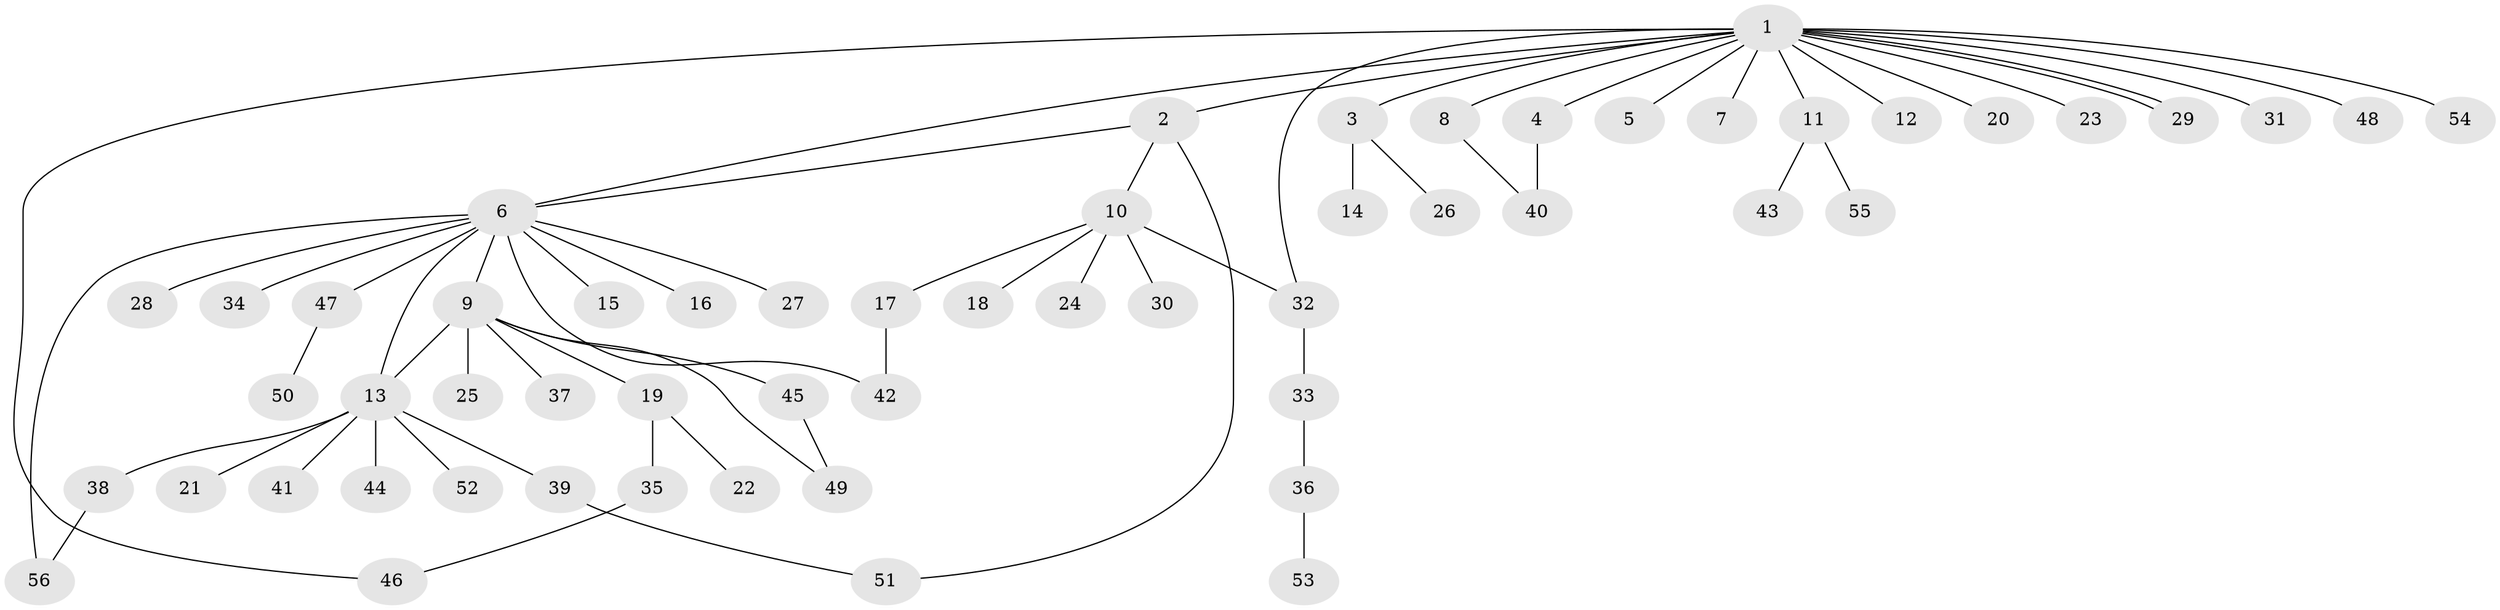 // coarse degree distribution, {17: 0.024390243902439025, 4: 0.024390243902439025, 2: 0.2682926829268293, 1: 0.5609756097560976, 12: 0.024390243902439025, 5: 0.04878048780487805, 7: 0.024390243902439025, 3: 0.024390243902439025}
// Generated by graph-tools (version 1.1) at 2025/41/03/06/25 10:41:50]
// undirected, 56 vertices, 65 edges
graph export_dot {
graph [start="1"]
  node [color=gray90,style=filled];
  1;
  2;
  3;
  4;
  5;
  6;
  7;
  8;
  9;
  10;
  11;
  12;
  13;
  14;
  15;
  16;
  17;
  18;
  19;
  20;
  21;
  22;
  23;
  24;
  25;
  26;
  27;
  28;
  29;
  30;
  31;
  32;
  33;
  34;
  35;
  36;
  37;
  38;
  39;
  40;
  41;
  42;
  43;
  44;
  45;
  46;
  47;
  48;
  49;
  50;
  51;
  52;
  53;
  54;
  55;
  56;
  1 -- 2;
  1 -- 3;
  1 -- 4;
  1 -- 5;
  1 -- 6;
  1 -- 7;
  1 -- 8;
  1 -- 11;
  1 -- 12;
  1 -- 20;
  1 -- 23;
  1 -- 29;
  1 -- 29;
  1 -- 31;
  1 -- 32;
  1 -- 46;
  1 -- 48;
  1 -- 54;
  2 -- 6;
  2 -- 10;
  2 -- 51;
  3 -- 14;
  3 -- 26;
  4 -- 40;
  6 -- 9;
  6 -- 13;
  6 -- 15;
  6 -- 16;
  6 -- 27;
  6 -- 28;
  6 -- 34;
  6 -- 42;
  6 -- 47;
  6 -- 56;
  8 -- 40;
  9 -- 13;
  9 -- 19;
  9 -- 25;
  9 -- 37;
  9 -- 45;
  9 -- 49;
  10 -- 17;
  10 -- 18;
  10 -- 24;
  10 -- 30;
  10 -- 32;
  11 -- 43;
  11 -- 55;
  13 -- 21;
  13 -- 38;
  13 -- 39;
  13 -- 41;
  13 -- 44;
  13 -- 52;
  17 -- 42;
  19 -- 22;
  19 -- 35;
  32 -- 33;
  33 -- 36;
  35 -- 46;
  36 -- 53;
  38 -- 56;
  39 -- 51;
  45 -- 49;
  47 -- 50;
}
